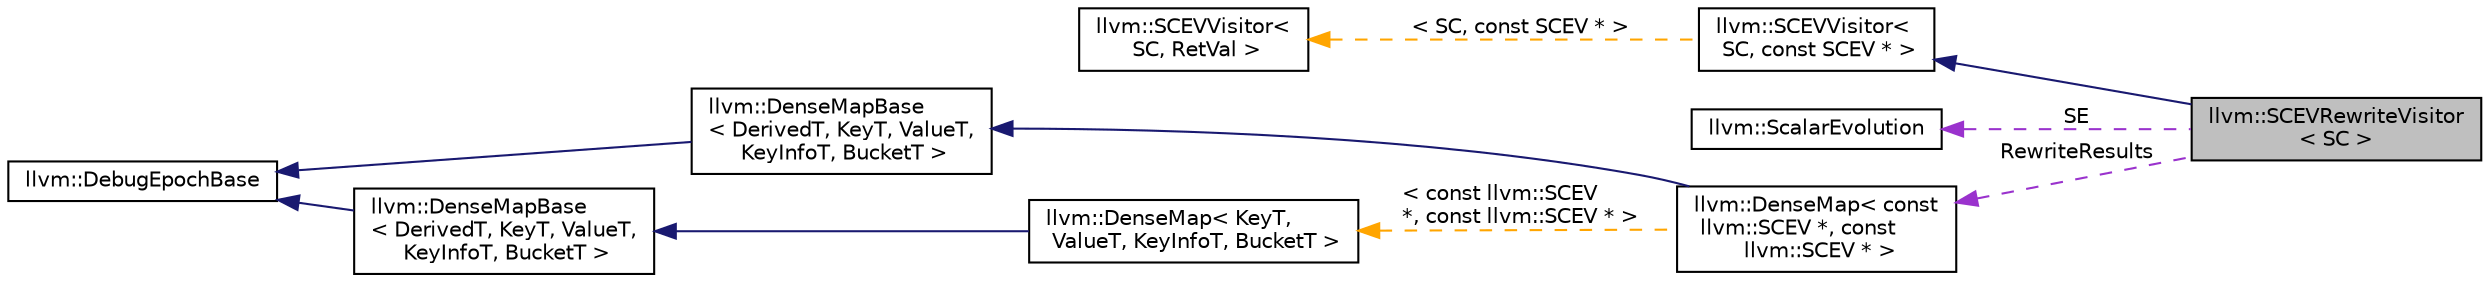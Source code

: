 digraph "llvm::SCEVRewriteVisitor&lt; SC &gt;"
{
 // LATEX_PDF_SIZE
  bgcolor="transparent";
  edge [fontname="Helvetica",fontsize="10",labelfontname="Helvetica",labelfontsize="10"];
  node [fontname="Helvetica",fontsize="10",shape="box"];
  rankdir="LR";
  Node1 [label="llvm::SCEVRewriteVisitor\l\< SC \>",height=0.2,width=0.4,color="black", fillcolor="grey75", style="filled", fontcolor="black",tooltip="This visitor recursively visits a SCEV expression and re-writes it."];
  Node2 -> Node1 [dir="back",color="midnightblue",fontsize="10",style="solid",fontname="Helvetica"];
  Node2 [label="llvm::SCEVVisitor\<\l SC, const SCEV * \>",height=0.2,width=0.4,color="black",URL="$structllvm_1_1SCEVVisitor.html",tooltip=" "];
  Node3 -> Node2 [dir="back",color="orange",fontsize="10",style="dashed",label=" \< SC, const SCEV * \>" ,fontname="Helvetica"];
  Node3 [label="llvm::SCEVVisitor\<\l SC, RetVal \>",height=0.2,width=0.4,color="black",URL="$structllvm_1_1SCEVVisitor.html",tooltip="This class defines a simple visitor class that may be used for various SCEV analysis purposes."];
  Node4 -> Node1 [dir="back",color="darkorchid3",fontsize="10",style="dashed",label=" SE" ,fontname="Helvetica"];
  Node4 [label="llvm::ScalarEvolution",height=0.2,width=0.4,color="black",URL="$classllvm_1_1ScalarEvolution.html",tooltip="The main scalar evolution driver."];
  Node5 -> Node1 [dir="back",color="darkorchid3",fontsize="10",style="dashed",label=" RewriteResults" ,fontname="Helvetica"];
  Node5 [label="llvm::DenseMap\< const\l llvm::SCEV *, const\l llvm::SCEV * \>",height=0.2,width=0.4,color="black",URL="$classllvm_1_1DenseMap.html",tooltip=" "];
  Node6 -> Node5 [dir="back",color="midnightblue",fontsize="10",style="solid",fontname="Helvetica"];
  Node6 [label="llvm::DenseMapBase\l\< DerivedT, KeyT, ValueT,\l KeyInfoT, BucketT \>",height=0.2,width=0.4,color="black",URL="$classllvm_1_1DenseMapBase.html",tooltip=" "];
  Node7 -> Node6 [dir="back",color="midnightblue",fontsize="10",style="solid",fontname="Helvetica"];
  Node7 [label="llvm::DebugEpochBase",height=0.2,width=0.4,color="black",URL="$classllvm_1_1DebugEpochBase.html",tooltip=" "];
  Node8 -> Node5 [dir="back",color="orange",fontsize="10",style="dashed",label=" \< const llvm::SCEV\l *, const llvm::SCEV * \>" ,fontname="Helvetica"];
  Node8 [label="llvm::DenseMap\< KeyT,\l ValueT, KeyInfoT, BucketT \>",height=0.2,width=0.4,color="black",URL="$classllvm_1_1DenseMap.html",tooltip=" "];
  Node9 -> Node8 [dir="back",color="midnightblue",fontsize="10",style="solid",fontname="Helvetica"];
  Node9 [label="llvm::DenseMapBase\l\< DerivedT, KeyT, ValueT,\l KeyInfoT, BucketT \>",height=0.2,width=0.4,color="black",URL="$classllvm_1_1DenseMapBase.html",tooltip=" "];
  Node7 -> Node9 [dir="back",color="midnightblue",fontsize="10",style="solid",fontname="Helvetica"];
}
